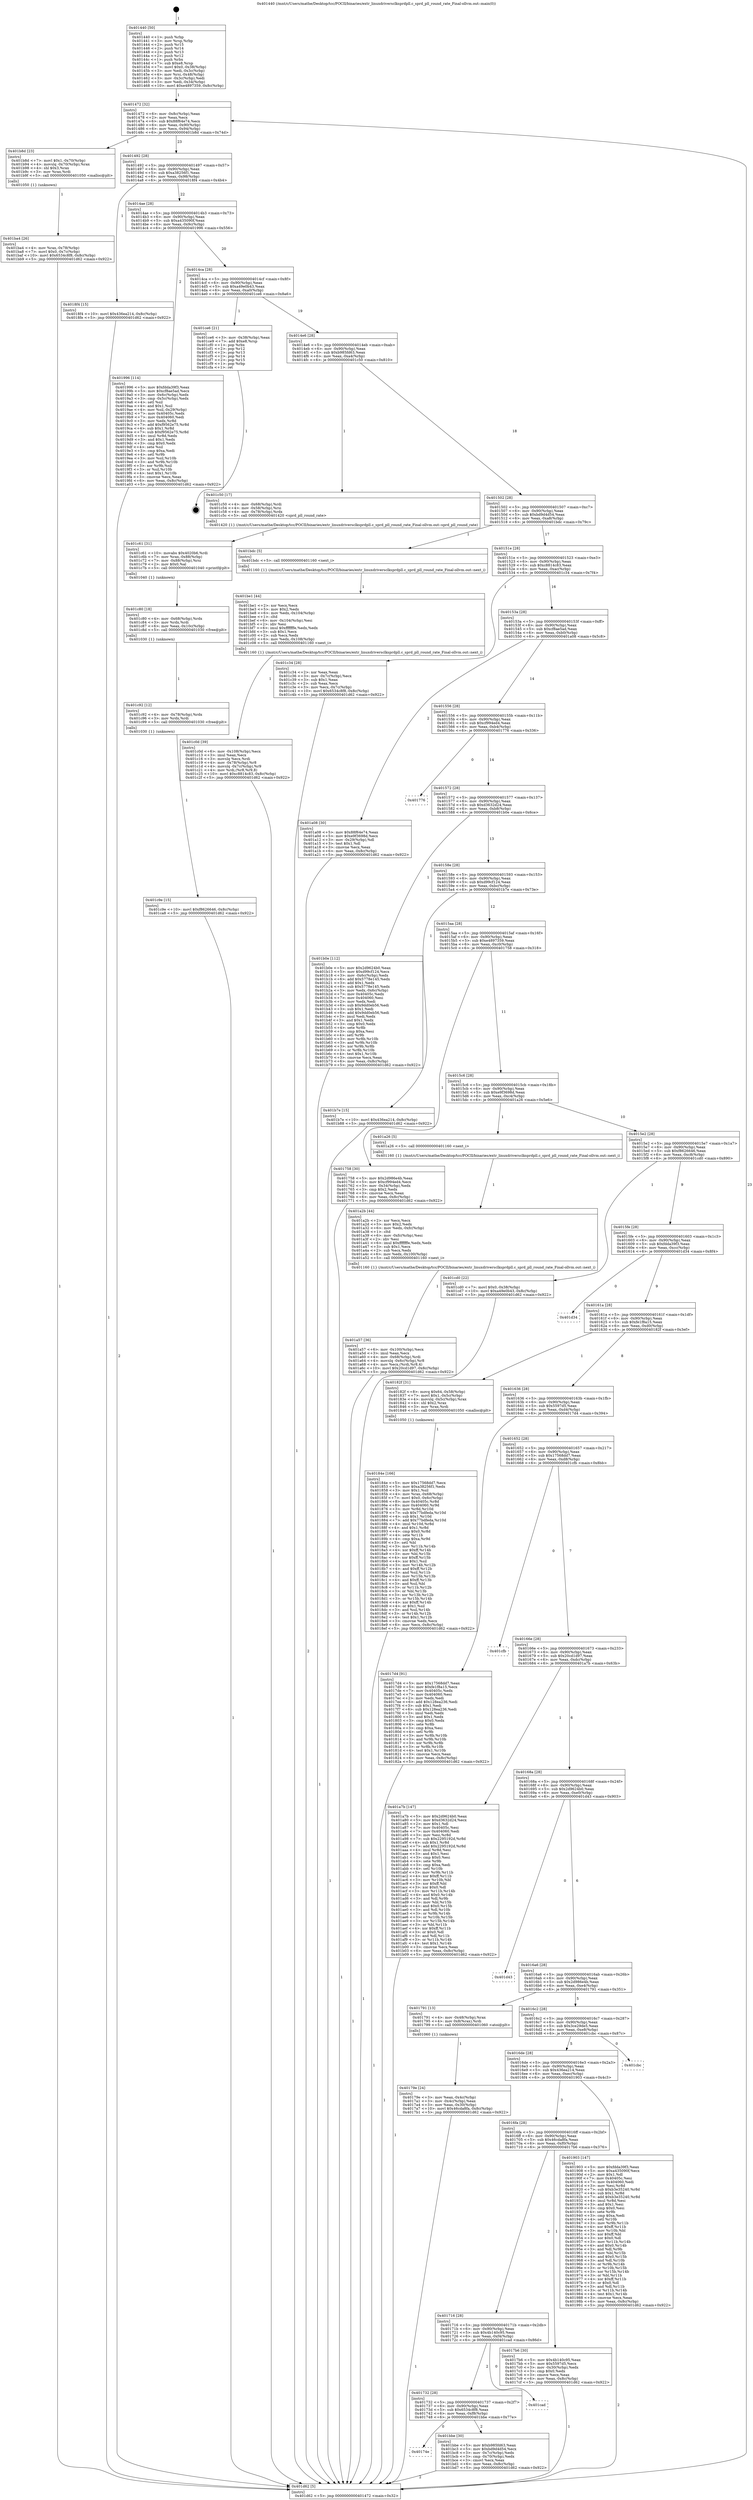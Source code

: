 digraph "0x401440" {
  label = "0x401440 (/mnt/c/Users/mathe/Desktop/tcc/POCII/binaries/extr_linuxdriversclksprdpll.c_sprd_pll_round_rate_Final-ollvm.out::main(0))"
  labelloc = "t"
  node[shape=record]

  Entry [label="",width=0.3,height=0.3,shape=circle,fillcolor=black,style=filled]
  "0x401472" [label="{
     0x401472 [32]\l
     | [instrs]\l
     &nbsp;&nbsp;0x401472 \<+6\>: mov -0x8c(%rbp),%eax\l
     &nbsp;&nbsp;0x401478 \<+2\>: mov %eax,%ecx\l
     &nbsp;&nbsp;0x40147a \<+6\>: sub $0x88f64e74,%ecx\l
     &nbsp;&nbsp;0x401480 \<+6\>: mov %eax,-0x90(%rbp)\l
     &nbsp;&nbsp;0x401486 \<+6\>: mov %ecx,-0x94(%rbp)\l
     &nbsp;&nbsp;0x40148c \<+6\>: je 0000000000401b8d \<main+0x74d\>\l
  }"]
  "0x401b8d" [label="{
     0x401b8d [23]\l
     | [instrs]\l
     &nbsp;&nbsp;0x401b8d \<+7\>: movl $0x1,-0x70(%rbp)\l
     &nbsp;&nbsp;0x401b94 \<+4\>: movslq -0x70(%rbp),%rax\l
     &nbsp;&nbsp;0x401b98 \<+4\>: shl $0x3,%rax\l
     &nbsp;&nbsp;0x401b9c \<+3\>: mov %rax,%rdi\l
     &nbsp;&nbsp;0x401b9f \<+5\>: call 0000000000401050 \<malloc@plt\>\l
     | [calls]\l
     &nbsp;&nbsp;0x401050 \{1\} (unknown)\l
  }"]
  "0x401492" [label="{
     0x401492 [28]\l
     | [instrs]\l
     &nbsp;&nbsp;0x401492 \<+5\>: jmp 0000000000401497 \<main+0x57\>\l
     &nbsp;&nbsp;0x401497 \<+6\>: mov -0x90(%rbp),%eax\l
     &nbsp;&nbsp;0x40149d \<+5\>: sub $0xa38256f1,%eax\l
     &nbsp;&nbsp;0x4014a2 \<+6\>: mov %eax,-0x98(%rbp)\l
     &nbsp;&nbsp;0x4014a8 \<+6\>: je 00000000004018f4 \<main+0x4b4\>\l
  }"]
  Exit [label="",width=0.3,height=0.3,shape=circle,fillcolor=black,style=filled,peripheries=2]
  "0x4018f4" [label="{
     0x4018f4 [15]\l
     | [instrs]\l
     &nbsp;&nbsp;0x4018f4 \<+10\>: movl $0x436ea214,-0x8c(%rbp)\l
     &nbsp;&nbsp;0x4018fe \<+5\>: jmp 0000000000401d62 \<main+0x922\>\l
  }"]
  "0x4014ae" [label="{
     0x4014ae [28]\l
     | [instrs]\l
     &nbsp;&nbsp;0x4014ae \<+5\>: jmp 00000000004014b3 \<main+0x73\>\l
     &nbsp;&nbsp;0x4014b3 \<+6\>: mov -0x90(%rbp),%eax\l
     &nbsp;&nbsp;0x4014b9 \<+5\>: sub $0xa435090f,%eax\l
     &nbsp;&nbsp;0x4014be \<+6\>: mov %eax,-0x9c(%rbp)\l
     &nbsp;&nbsp;0x4014c4 \<+6\>: je 0000000000401996 \<main+0x556\>\l
  }"]
  "0x401c9e" [label="{
     0x401c9e [15]\l
     | [instrs]\l
     &nbsp;&nbsp;0x401c9e \<+10\>: movl $0xf8626646,-0x8c(%rbp)\l
     &nbsp;&nbsp;0x401ca8 \<+5\>: jmp 0000000000401d62 \<main+0x922\>\l
  }"]
  "0x401996" [label="{
     0x401996 [114]\l
     | [instrs]\l
     &nbsp;&nbsp;0x401996 \<+5\>: mov $0xfdda39f3,%eax\l
     &nbsp;&nbsp;0x40199b \<+5\>: mov $0xcf8ae5ad,%ecx\l
     &nbsp;&nbsp;0x4019a0 \<+3\>: mov -0x6c(%rbp),%edx\l
     &nbsp;&nbsp;0x4019a3 \<+3\>: cmp -0x5c(%rbp),%edx\l
     &nbsp;&nbsp;0x4019a6 \<+4\>: setl %sil\l
     &nbsp;&nbsp;0x4019aa \<+4\>: and $0x1,%sil\l
     &nbsp;&nbsp;0x4019ae \<+4\>: mov %sil,-0x29(%rbp)\l
     &nbsp;&nbsp;0x4019b2 \<+7\>: mov 0x40405c,%edx\l
     &nbsp;&nbsp;0x4019b9 \<+7\>: mov 0x404060,%edi\l
     &nbsp;&nbsp;0x4019c0 \<+3\>: mov %edx,%r8d\l
     &nbsp;&nbsp;0x4019c3 \<+7\>: add $0xf9562e75,%r8d\l
     &nbsp;&nbsp;0x4019ca \<+4\>: sub $0x1,%r8d\l
     &nbsp;&nbsp;0x4019ce \<+7\>: sub $0xf9562e75,%r8d\l
     &nbsp;&nbsp;0x4019d5 \<+4\>: imul %r8d,%edx\l
     &nbsp;&nbsp;0x4019d9 \<+3\>: and $0x1,%edx\l
     &nbsp;&nbsp;0x4019dc \<+3\>: cmp $0x0,%edx\l
     &nbsp;&nbsp;0x4019df \<+4\>: sete %sil\l
     &nbsp;&nbsp;0x4019e3 \<+3\>: cmp $0xa,%edi\l
     &nbsp;&nbsp;0x4019e6 \<+4\>: setl %r9b\l
     &nbsp;&nbsp;0x4019ea \<+3\>: mov %sil,%r10b\l
     &nbsp;&nbsp;0x4019ed \<+3\>: and %r9b,%r10b\l
     &nbsp;&nbsp;0x4019f0 \<+3\>: xor %r9b,%sil\l
     &nbsp;&nbsp;0x4019f3 \<+3\>: or %sil,%r10b\l
     &nbsp;&nbsp;0x4019f6 \<+4\>: test $0x1,%r10b\l
     &nbsp;&nbsp;0x4019fa \<+3\>: cmovne %ecx,%eax\l
     &nbsp;&nbsp;0x4019fd \<+6\>: mov %eax,-0x8c(%rbp)\l
     &nbsp;&nbsp;0x401a03 \<+5\>: jmp 0000000000401d62 \<main+0x922\>\l
  }"]
  "0x4014ca" [label="{
     0x4014ca [28]\l
     | [instrs]\l
     &nbsp;&nbsp;0x4014ca \<+5\>: jmp 00000000004014cf \<main+0x8f\>\l
     &nbsp;&nbsp;0x4014cf \<+6\>: mov -0x90(%rbp),%eax\l
     &nbsp;&nbsp;0x4014d5 \<+5\>: sub $0xa49e0b43,%eax\l
     &nbsp;&nbsp;0x4014da \<+6\>: mov %eax,-0xa0(%rbp)\l
     &nbsp;&nbsp;0x4014e0 \<+6\>: je 0000000000401ce6 \<main+0x8a6\>\l
  }"]
  "0x401c92" [label="{
     0x401c92 [12]\l
     | [instrs]\l
     &nbsp;&nbsp;0x401c92 \<+4\>: mov -0x78(%rbp),%rdx\l
     &nbsp;&nbsp;0x401c96 \<+3\>: mov %rdx,%rdi\l
     &nbsp;&nbsp;0x401c99 \<+5\>: call 0000000000401030 \<free@plt\>\l
     | [calls]\l
     &nbsp;&nbsp;0x401030 \{1\} (unknown)\l
  }"]
  "0x401ce6" [label="{
     0x401ce6 [21]\l
     | [instrs]\l
     &nbsp;&nbsp;0x401ce6 \<+3\>: mov -0x38(%rbp),%eax\l
     &nbsp;&nbsp;0x401ce9 \<+7\>: add $0xe8,%rsp\l
     &nbsp;&nbsp;0x401cf0 \<+1\>: pop %rbx\l
     &nbsp;&nbsp;0x401cf1 \<+2\>: pop %r12\l
     &nbsp;&nbsp;0x401cf3 \<+2\>: pop %r13\l
     &nbsp;&nbsp;0x401cf5 \<+2\>: pop %r14\l
     &nbsp;&nbsp;0x401cf7 \<+2\>: pop %r15\l
     &nbsp;&nbsp;0x401cf9 \<+1\>: pop %rbp\l
     &nbsp;&nbsp;0x401cfa \<+1\>: ret\l
  }"]
  "0x4014e6" [label="{
     0x4014e6 [28]\l
     | [instrs]\l
     &nbsp;&nbsp;0x4014e6 \<+5\>: jmp 00000000004014eb \<main+0xab\>\l
     &nbsp;&nbsp;0x4014eb \<+6\>: mov -0x90(%rbp),%eax\l
     &nbsp;&nbsp;0x4014f1 \<+5\>: sub $0xb985fd63,%eax\l
     &nbsp;&nbsp;0x4014f6 \<+6\>: mov %eax,-0xa4(%rbp)\l
     &nbsp;&nbsp;0x4014fc \<+6\>: je 0000000000401c50 \<main+0x810\>\l
  }"]
  "0x401c80" [label="{
     0x401c80 [18]\l
     | [instrs]\l
     &nbsp;&nbsp;0x401c80 \<+4\>: mov -0x68(%rbp),%rdx\l
     &nbsp;&nbsp;0x401c84 \<+3\>: mov %rdx,%rdi\l
     &nbsp;&nbsp;0x401c87 \<+6\>: mov %eax,-0x10c(%rbp)\l
     &nbsp;&nbsp;0x401c8d \<+5\>: call 0000000000401030 \<free@plt\>\l
     | [calls]\l
     &nbsp;&nbsp;0x401030 \{1\} (unknown)\l
  }"]
  "0x401c50" [label="{
     0x401c50 [17]\l
     | [instrs]\l
     &nbsp;&nbsp;0x401c50 \<+4\>: mov -0x68(%rbp),%rdi\l
     &nbsp;&nbsp;0x401c54 \<+4\>: mov -0x58(%rbp),%rsi\l
     &nbsp;&nbsp;0x401c58 \<+4\>: mov -0x78(%rbp),%rdx\l
     &nbsp;&nbsp;0x401c5c \<+5\>: call 0000000000401420 \<sprd_pll_round_rate\>\l
     | [calls]\l
     &nbsp;&nbsp;0x401420 \{1\} (/mnt/c/Users/mathe/Desktop/tcc/POCII/binaries/extr_linuxdriversclksprdpll.c_sprd_pll_round_rate_Final-ollvm.out::sprd_pll_round_rate)\l
  }"]
  "0x401502" [label="{
     0x401502 [28]\l
     | [instrs]\l
     &nbsp;&nbsp;0x401502 \<+5\>: jmp 0000000000401507 \<main+0xc7\>\l
     &nbsp;&nbsp;0x401507 \<+6\>: mov -0x90(%rbp),%eax\l
     &nbsp;&nbsp;0x40150d \<+5\>: sub $0xbd9d4d54,%eax\l
     &nbsp;&nbsp;0x401512 \<+6\>: mov %eax,-0xa8(%rbp)\l
     &nbsp;&nbsp;0x401518 \<+6\>: je 0000000000401bdc \<main+0x79c\>\l
  }"]
  "0x401c61" [label="{
     0x401c61 [31]\l
     | [instrs]\l
     &nbsp;&nbsp;0x401c61 \<+10\>: movabs $0x4020b6,%rdi\l
     &nbsp;&nbsp;0x401c6b \<+7\>: mov %rax,-0x88(%rbp)\l
     &nbsp;&nbsp;0x401c72 \<+7\>: mov -0x88(%rbp),%rsi\l
     &nbsp;&nbsp;0x401c79 \<+2\>: mov $0x0,%al\l
     &nbsp;&nbsp;0x401c7b \<+5\>: call 0000000000401040 \<printf@plt\>\l
     | [calls]\l
     &nbsp;&nbsp;0x401040 \{1\} (unknown)\l
  }"]
  "0x401bdc" [label="{
     0x401bdc [5]\l
     | [instrs]\l
     &nbsp;&nbsp;0x401bdc \<+5\>: call 0000000000401160 \<next_i\>\l
     | [calls]\l
     &nbsp;&nbsp;0x401160 \{1\} (/mnt/c/Users/mathe/Desktop/tcc/POCII/binaries/extr_linuxdriversclksprdpll.c_sprd_pll_round_rate_Final-ollvm.out::next_i)\l
  }"]
  "0x40151e" [label="{
     0x40151e [28]\l
     | [instrs]\l
     &nbsp;&nbsp;0x40151e \<+5\>: jmp 0000000000401523 \<main+0xe3\>\l
     &nbsp;&nbsp;0x401523 \<+6\>: mov -0x90(%rbp),%eax\l
     &nbsp;&nbsp;0x401529 \<+5\>: sub $0xc8814c83,%eax\l
     &nbsp;&nbsp;0x40152e \<+6\>: mov %eax,-0xac(%rbp)\l
     &nbsp;&nbsp;0x401534 \<+6\>: je 0000000000401c34 \<main+0x7f4\>\l
  }"]
  "0x401c0d" [label="{
     0x401c0d [39]\l
     | [instrs]\l
     &nbsp;&nbsp;0x401c0d \<+6\>: mov -0x108(%rbp),%ecx\l
     &nbsp;&nbsp;0x401c13 \<+3\>: imul %eax,%ecx\l
     &nbsp;&nbsp;0x401c16 \<+3\>: movslq %ecx,%rdi\l
     &nbsp;&nbsp;0x401c19 \<+4\>: mov -0x78(%rbp),%r8\l
     &nbsp;&nbsp;0x401c1d \<+4\>: movslq -0x7c(%rbp),%r9\l
     &nbsp;&nbsp;0x401c21 \<+4\>: mov %rdi,(%r8,%r9,8)\l
     &nbsp;&nbsp;0x401c25 \<+10\>: movl $0xc8814c83,-0x8c(%rbp)\l
     &nbsp;&nbsp;0x401c2f \<+5\>: jmp 0000000000401d62 \<main+0x922\>\l
  }"]
  "0x401c34" [label="{
     0x401c34 [28]\l
     | [instrs]\l
     &nbsp;&nbsp;0x401c34 \<+2\>: xor %eax,%eax\l
     &nbsp;&nbsp;0x401c36 \<+3\>: mov -0x7c(%rbp),%ecx\l
     &nbsp;&nbsp;0x401c39 \<+3\>: sub $0x1,%eax\l
     &nbsp;&nbsp;0x401c3c \<+2\>: sub %eax,%ecx\l
     &nbsp;&nbsp;0x401c3e \<+3\>: mov %ecx,-0x7c(%rbp)\l
     &nbsp;&nbsp;0x401c41 \<+10\>: movl $0x6534c8f8,-0x8c(%rbp)\l
     &nbsp;&nbsp;0x401c4b \<+5\>: jmp 0000000000401d62 \<main+0x922\>\l
  }"]
  "0x40153a" [label="{
     0x40153a [28]\l
     | [instrs]\l
     &nbsp;&nbsp;0x40153a \<+5\>: jmp 000000000040153f \<main+0xff\>\l
     &nbsp;&nbsp;0x40153f \<+6\>: mov -0x90(%rbp),%eax\l
     &nbsp;&nbsp;0x401545 \<+5\>: sub $0xcf8ae5ad,%eax\l
     &nbsp;&nbsp;0x40154a \<+6\>: mov %eax,-0xb0(%rbp)\l
     &nbsp;&nbsp;0x401550 \<+6\>: je 0000000000401a08 \<main+0x5c8\>\l
  }"]
  "0x401be1" [label="{
     0x401be1 [44]\l
     | [instrs]\l
     &nbsp;&nbsp;0x401be1 \<+2\>: xor %ecx,%ecx\l
     &nbsp;&nbsp;0x401be3 \<+5\>: mov $0x2,%edx\l
     &nbsp;&nbsp;0x401be8 \<+6\>: mov %edx,-0x104(%rbp)\l
     &nbsp;&nbsp;0x401bee \<+1\>: cltd\l
     &nbsp;&nbsp;0x401bef \<+6\>: mov -0x104(%rbp),%esi\l
     &nbsp;&nbsp;0x401bf5 \<+2\>: idiv %esi\l
     &nbsp;&nbsp;0x401bf7 \<+6\>: imul $0xfffffffe,%edx,%edx\l
     &nbsp;&nbsp;0x401bfd \<+3\>: sub $0x1,%ecx\l
     &nbsp;&nbsp;0x401c00 \<+2\>: sub %ecx,%edx\l
     &nbsp;&nbsp;0x401c02 \<+6\>: mov %edx,-0x108(%rbp)\l
     &nbsp;&nbsp;0x401c08 \<+5\>: call 0000000000401160 \<next_i\>\l
     | [calls]\l
     &nbsp;&nbsp;0x401160 \{1\} (/mnt/c/Users/mathe/Desktop/tcc/POCII/binaries/extr_linuxdriversclksprdpll.c_sprd_pll_round_rate_Final-ollvm.out::next_i)\l
  }"]
  "0x401a08" [label="{
     0x401a08 [30]\l
     | [instrs]\l
     &nbsp;&nbsp;0x401a08 \<+5\>: mov $0x88f64e74,%eax\l
     &nbsp;&nbsp;0x401a0d \<+5\>: mov $0xe9f3698d,%ecx\l
     &nbsp;&nbsp;0x401a12 \<+3\>: mov -0x29(%rbp),%dl\l
     &nbsp;&nbsp;0x401a15 \<+3\>: test $0x1,%dl\l
     &nbsp;&nbsp;0x401a18 \<+3\>: cmovne %ecx,%eax\l
     &nbsp;&nbsp;0x401a1b \<+6\>: mov %eax,-0x8c(%rbp)\l
     &nbsp;&nbsp;0x401a21 \<+5\>: jmp 0000000000401d62 \<main+0x922\>\l
  }"]
  "0x401556" [label="{
     0x401556 [28]\l
     | [instrs]\l
     &nbsp;&nbsp;0x401556 \<+5\>: jmp 000000000040155b \<main+0x11b\>\l
     &nbsp;&nbsp;0x40155b \<+6\>: mov -0x90(%rbp),%eax\l
     &nbsp;&nbsp;0x401561 \<+5\>: sub $0xcf994ed4,%eax\l
     &nbsp;&nbsp;0x401566 \<+6\>: mov %eax,-0xb4(%rbp)\l
     &nbsp;&nbsp;0x40156c \<+6\>: je 0000000000401776 \<main+0x336\>\l
  }"]
  "0x40174e" [label="{
     0x40174e\l
  }", style=dashed]
  "0x401776" [label="{
     0x401776\l
  }", style=dashed]
  "0x401572" [label="{
     0x401572 [28]\l
     | [instrs]\l
     &nbsp;&nbsp;0x401572 \<+5\>: jmp 0000000000401577 \<main+0x137\>\l
     &nbsp;&nbsp;0x401577 \<+6\>: mov -0x90(%rbp),%eax\l
     &nbsp;&nbsp;0x40157d \<+5\>: sub $0xd3632d24,%eax\l
     &nbsp;&nbsp;0x401582 \<+6\>: mov %eax,-0xb8(%rbp)\l
     &nbsp;&nbsp;0x401588 \<+6\>: je 0000000000401b0e \<main+0x6ce\>\l
  }"]
  "0x401bbe" [label="{
     0x401bbe [30]\l
     | [instrs]\l
     &nbsp;&nbsp;0x401bbe \<+5\>: mov $0xb985fd63,%eax\l
     &nbsp;&nbsp;0x401bc3 \<+5\>: mov $0xbd9d4d54,%ecx\l
     &nbsp;&nbsp;0x401bc8 \<+3\>: mov -0x7c(%rbp),%edx\l
     &nbsp;&nbsp;0x401bcb \<+3\>: cmp -0x70(%rbp),%edx\l
     &nbsp;&nbsp;0x401bce \<+3\>: cmovl %ecx,%eax\l
     &nbsp;&nbsp;0x401bd1 \<+6\>: mov %eax,-0x8c(%rbp)\l
     &nbsp;&nbsp;0x401bd7 \<+5\>: jmp 0000000000401d62 \<main+0x922\>\l
  }"]
  "0x401b0e" [label="{
     0x401b0e [112]\l
     | [instrs]\l
     &nbsp;&nbsp;0x401b0e \<+5\>: mov $0x2d9624b0,%eax\l
     &nbsp;&nbsp;0x401b13 \<+5\>: mov $0xd99cf124,%ecx\l
     &nbsp;&nbsp;0x401b18 \<+3\>: mov -0x6c(%rbp),%edx\l
     &nbsp;&nbsp;0x401b1b \<+6\>: add $0x5778e145,%edx\l
     &nbsp;&nbsp;0x401b21 \<+3\>: add $0x1,%edx\l
     &nbsp;&nbsp;0x401b24 \<+6\>: sub $0x5778e145,%edx\l
     &nbsp;&nbsp;0x401b2a \<+3\>: mov %edx,-0x6c(%rbp)\l
     &nbsp;&nbsp;0x401b2d \<+7\>: mov 0x40405c,%edx\l
     &nbsp;&nbsp;0x401b34 \<+7\>: mov 0x404060,%esi\l
     &nbsp;&nbsp;0x401b3b \<+2\>: mov %edx,%edi\l
     &nbsp;&nbsp;0x401b3d \<+6\>: sub $0x9dd0eb56,%edi\l
     &nbsp;&nbsp;0x401b43 \<+3\>: sub $0x1,%edi\l
     &nbsp;&nbsp;0x401b46 \<+6\>: add $0x9dd0eb56,%edi\l
     &nbsp;&nbsp;0x401b4c \<+3\>: imul %edi,%edx\l
     &nbsp;&nbsp;0x401b4f \<+3\>: and $0x1,%edx\l
     &nbsp;&nbsp;0x401b52 \<+3\>: cmp $0x0,%edx\l
     &nbsp;&nbsp;0x401b55 \<+4\>: sete %r8b\l
     &nbsp;&nbsp;0x401b59 \<+3\>: cmp $0xa,%esi\l
     &nbsp;&nbsp;0x401b5c \<+4\>: setl %r9b\l
     &nbsp;&nbsp;0x401b60 \<+3\>: mov %r8b,%r10b\l
     &nbsp;&nbsp;0x401b63 \<+3\>: and %r9b,%r10b\l
     &nbsp;&nbsp;0x401b66 \<+3\>: xor %r9b,%r8b\l
     &nbsp;&nbsp;0x401b69 \<+3\>: or %r8b,%r10b\l
     &nbsp;&nbsp;0x401b6c \<+4\>: test $0x1,%r10b\l
     &nbsp;&nbsp;0x401b70 \<+3\>: cmovne %ecx,%eax\l
     &nbsp;&nbsp;0x401b73 \<+6\>: mov %eax,-0x8c(%rbp)\l
     &nbsp;&nbsp;0x401b79 \<+5\>: jmp 0000000000401d62 \<main+0x922\>\l
  }"]
  "0x40158e" [label="{
     0x40158e [28]\l
     | [instrs]\l
     &nbsp;&nbsp;0x40158e \<+5\>: jmp 0000000000401593 \<main+0x153\>\l
     &nbsp;&nbsp;0x401593 \<+6\>: mov -0x90(%rbp),%eax\l
     &nbsp;&nbsp;0x401599 \<+5\>: sub $0xd99cf124,%eax\l
     &nbsp;&nbsp;0x40159e \<+6\>: mov %eax,-0xbc(%rbp)\l
     &nbsp;&nbsp;0x4015a4 \<+6\>: je 0000000000401b7e \<main+0x73e\>\l
  }"]
  "0x401732" [label="{
     0x401732 [28]\l
     | [instrs]\l
     &nbsp;&nbsp;0x401732 \<+5\>: jmp 0000000000401737 \<main+0x2f7\>\l
     &nbsp;&nbsp;0x401737 \<+6\>: mov -0x90(%rbp),%eax\l
     &nbsp;&nbsp;0x40173d \<+5\>: sub $0x6534c8f8,%eax\l
     &nbsp;&nbsp;0x401742 \<+6\>: mov %eax,-0xf8(%rbp)\l
     &nbsp;&nbsp;0x401748 \<+6\>: je 0000000000401bbe \<main+0x77e\>\l
  }"]
  "0x401b7e" [label="{
     0x401b7e [15]\l
     | [instrs]\l
     &nbsp;&nbsp;0x401b7e \<+10\>: movl $0x436ea214,-0x8c(%rbp)\l
     &nbsp;&nbsp;0x401b88 \<+5\>: jmp 0000000000401d62 \<main+0x922\>\l
  }"]
  "0x4015aa" [label="{
     0x4015aa [28]\l
     | [instrs]\l
     &nbsp;&nbsp;0x4015aa \<+5\>: jmp 00000000004015af \<main+0x16f\>\l
     &nbsp;&nbsp;0x4015af \<+6\>: mov -0x90(%rbp),%eax\l
     &nbsp;&nbsp;0x4015b5 \<+5\>: sub $0xe4897359,%eax\l
     &nbsp;&nbsp;0x4015ba \<+6\>: mov %eax,-0xc0(%rbp)\l
     &nbsp;&nbsp;0x4015c0 \<+6\>: je 0000000000401758 \<main+0x318\>\l
  }"]
  "0x401cad" [label="{
     0x401cad\l
  }", style=dashed]
  "0x401758" [label="{
     0x401758 [30]\l
     | [instrs]\l
     &nbsp;&nbsp;0x401758 \<+5\>: mov $0x2d986e4b,%eax\l
     &nbsp;&nbsp;0x40175d \<+5\>: mov $0xcf994ed4,%ecx\l
     &nbsp;&nbsp;0x401762 \<+3\>: mov -0x34(%rbp),%edx\l
     &nbsp;&nbsp;0x401765 \<+3\>: cmp $0x2,%edx\l
     &nbsp;&nbsp;0x401768 \<+3\>: cmovne %ecx,%eax\l
     &nbsp;&nbsp;0x40176b \<+6\>: mov %eax,-0x8c(%rbp)\l
     &nbsp;&nbsp;0x401771 \<+5\>: jmp 0000000000401d62 \<main+0x922\>\l
  }"]
  "0x4015c6" [label="{
     0x4015c6 [28]\l
     | [instrs]\l
     &nbsp;&nbsp;0x4015c6 \<+5\>: jmp 00000000004015cb \<main+0x18b\>\l
     &nbsp;&nbsp;0x4015cb \<+6\>: mov -0x90(%rbp),%eax\l
     &nbsp;&nbsp;0x4015d1 \<+5\>: sub $0xe9f3698d,%eax\l
     &nbsp;&nbsp;0x4015d6 \<+6\>: mov %eax,-0xc4(%rbp)\l
     &nbsp;&nbsp;0x4015dc \<+6\>: je 0000000000401a26 \<main+0x5e6\>\l
  }"]
  "0x401d62" [label="{
     0x401d62 [5]\l
     | [instrs]\l
     &nbsp;&nbsp;0x401d62 \<+5\>: jmp 0000000000401472 \<main+0x32\>\l
  }"]
  "0x401440" [label="{
     0x401440 [50]\l
     | [instrs]\l
     &nbsp;&nbsp;0x401440 \<+1\>: push %rbp\l
     &nbsp;&nbsp;0x401441 \<+3\>: mov %rsp,%rbp\l
     &nbsp;&nbsp;0x401444 \<+2\>: push %r15\l
     &nbsp;&nbsp;0x401446 \<+2\>: push %r14\l
     &nbsp;&nbsp;0x401448 \<+2\>: push %r13\l
     &nbsp;&nbsp;0x40144a \<+2\>: push %r12\l
     &nbsp;&nbsp;0x40144c \<+1\>: push %rbx\l
     &nbsp;&nbsp;0x40144d \<+7\>: sub $0xe8,%rsp\l
     &nbsp;&nbsp;0x401454 \<+7\>: movl $0x0,-0x38(%rbp)\l
     &nbsp;&nbsp;0x40145b \<+3\>: mov %edi,-0x3c(%rbp)\l
     &nbsp;&nbsp;0x40145e \<+4\>: mov %rsi,-0x48(%rbp)\l
     &nbsp;&nbsp;0x401462 \<+3\>: mov -0x3c(%rbp),%edi\l
     &nbsp;&nbsp;0x401465 \<+3\>: mov %edi,-0x34(%rbp)\l
     &nbsp;&nbsp;0x401468 \<+10\>: movl $0xe4897359,-0x8c(%rbp)\l
  }"]
  "0x401ba4" [label="{
     0x401ba4 [26]\l
     | [instrs]\l
     &nbsp;&nbsp;0x401ba4 \<+4\>: mov %rax,-0x78(%rbp)\l
     &nbsp;&nbsp;0x401ba8 \<+7\>: movl $0x0,-0x7c(%rbp)\l
     &nbsp;&nbsp;0x401baf \<+10\>: movl $0x6534c8f8,-0x8c(%rbp)\l
     &nbsp;&nbsp;0x401bb9 \<+5\>: jmp 0000000000401d62 \<main+0x922\>\l
  }"]
  "0x401a26" [label="{
     0x401a26 [5]\l
     | [instrs]\l
     &nbsp;&nbsp;0x401a26 \<+5\>: call 0000000000401160 \<next_i\>\l
     | [calls]\l
     &nbsp;&nbsp;0x401160 \{1\} (/mnt/c/Users/mathe/Desktop/tcc/POCII/binaries/extr_linuxdriversclksprdpll.c_sprd_pll_round_rate_Final-ollvm.out::next_i)\l
  }"]
  "0x4015e2" [label="{
     0x4015e2 [28]\l
     | [instrs]\l
     &nbsp;&nbsp;0x4015e2 \<+5\>: jmp 00000000004015e7 \<main+0x1a7\>\l
     &nbsp;&nbsp;0x4015e7 \<+6\>: mov -0x90(%rbp),%eax\l
     &nbsp;&nbsp;0x4015ed \<+5\>: sub $0xf8626646,%eax\l
     &nbsp;&nbsp;0x4015f2 \<+6\>: mov %eax,-0xc8(%rbp)\l
     &nbsp;&nbsp;0x4015f8 \<+6\>: je 0000000000401cd0 \<main+0x890\>\l
  }"]
  "0x401a57" [label="{
     0x401a57 [36]\l
     | [instrs]\l
     &nbsp;&nbsp;0x401a57 \<+6\>: mov -0x100(%rbp),%ecx\l
     &nbsp;&nbsp;0x401a5d \<+3\>: imul %eax,%ecx\l
     &nbsp;&nbsp;0x401a60 \<+4\>: mov -0x68(%rbp),%rdi\l
     &nbsp;&nbsp;0x401a64 \<+4\>: movslq -0x6c(%rbp),%r8\l
     &nbsp;&nbsp;0x401a68 \<+4\>: mov %ecx,(%rdi,%r8,4)\l
     &nbsp;&nbsp;0x401a6c \<+10\>: movl $0x20cd1d97,-0x8c(%rbp)\l
     &nbsp;&nbsp;0x401a76 \<+5\>: jmp 0000000000401d62 \<main+0x922\>\l
  }"]
  "0x401cd0" [label="{
     0x401cd0 [22]\l
     | [instrs]\l
     &nbsp;&nbsp;0x401cd0 \<+7\>: movl $0x0,-0x38(%rbp)\l
     &nbsp;&nbsp;0x401cd7 \<+10\>: movl $0xa49e0b43,-0x8c(%rbp)\l
     &nbsp;&nbsp;0x401ce1 \<+5\>: jmp 0000000000401d62 \<main+0x922\>\l
  }"]
  "0x4015fe" [label="{
     0x4015fe [28]\l
     | [instrs]\l
     &nbsp;&nbsp;0x4015fe \<+5\>: jmp 0000000000401603 \<main+0x1c3\>\l
     &nbsp;&nbsp;0x401603 \<+6\>: mov -0x90(%rbp),%eax\l
     &nbsp;&nbsp;0x401609 \<+5\>: sub $0xfdda39f3,%eax\l
     &nbsp;&nbsp;0x40160e \<+6\>: mov %eax,-0xcc(%rbp)\l
     &nbsp;&nbsp;0x401614 \<+6\>: je 0000000000401d34 \<main+0x8f4\>\l
  }"]
  "0x401a2b" [label="{
     0x401a2b [44]\l
     | [instrs]\l
     &nbsp;&nbsp;0x401a2b \<+2\>: xor %ecx,%ecx\l
     &nbsp;&nbsp;0x401a2d \<+5\>: mov $0x2,%edx\l
     &nbsp;&nbsp;0x401a32 \<+6\>: mov %edx,-0xfc(%rbp)\l
     &nbsp;&nbsp;0x401a38 \<+1\>: cltd\l
     &nbsp;&nbsp;0x401a39 \<+6\>: mov -0xfc(%rbp),%esi\l
     &nbsp;&nbsp;0x401a3f \<+2\>: idiv %esi\l
     &nbsp;&nbsp;0x401a41 \<+6\>: imul $0xfffffffe,%edx,%edx\l
     &nbsp;&nbsp;0x401a47 \<+3\>: sub $0x1,%ecx\l
     &nbsp;&nbsp;0x401a4a \<+2\>: sub %ecx,%edx\l
     &nbsp;&nbsp;0x401a4c \<+6\>: mov %edx,-0x100(%rbp)\l
     &nbsp;&nbsp;0x401a52 \<+5\>: call 0000000000401160 \<next_i\>\l
     | [calls]\l
     &nbsp;&nbsp;0x401160 \{1\} (/mnt/c/Users/mathe/Desktop/tcc/POCII/binaries/extr_linuxdriversclksprdpll.c_sprd_pll_round_rate_Final-ollvm.out::next_i)\l
  }"]
  "0x401d34" [label="{
     0x401d34\l
  }", style=dashed]
  "0x40161a" [label="{
     0x40161a [28]\l
     | [instrs]\l
     &nbsp;&nbsp;0x40161a \<+5\>: jmp 000000000040161f \<main+0x1df\>\l
     &nbsp;&nbsp;0x40161f \<+6\>: mov -0x90(%rbp),%eax\l
     &nbsp;&nbsp;0x401625 \<+5\>: sub $0xfe1f8a15,%eax\l
     &nbsp;&nbsp;0x40162a \<+6\>: mov %eax,-0xd0(%rbp)\l
     &nbsp;&nbsp;0x401630 \<+6\>: je 000000000040182f \<main+0x3ef\>\l
  }"]
  "0x40184e" [label="{
     0x40184e [166]\l
     | [instrs]\l
     &nbsp;&nbsp;0x40184e \<+5\>: mov $0x17568dd7,%ecx\l
     &nbsp;&nbsp;0x401853 \<+5\>: mov $0xa38256f1,%edx\l
     &nbsp;&nbsp;0x401858 \<+3\>: mov $0x1,%sil\l
     &nbsp;&nbsp;0x40185b \<+4\>: mov %rax,-0x68(%rbp)\l
     &nbsp;&nbsp;0x40185f \<+7\>: movl $0x0,-0x6c(%rbp)\l
     &nbsp;&nbsp;0x401866 \<+8\>: mov 0x40405c,%r8d\l
     &nbsp;&nbsp;0x40186e \<+8\>: mov 0x404060,%r9d\l
     &nbsp;&nbsp;0x401876 \<+3\>: mov %r8d,%r10d\l
     &nbsp;&nbsp;0x401879 \<+7\>: sub $0x77bdfeda,%r10d\l
     &nbsp;&nbsp;0x401880 \<+4\>: sub $0x1,%r10d\l
     &nbsp;&nbsp;0x401884 \<+7\>: add $0x77bdfeda,%r10d\l
     &nbsp;&nbsp;0x40188b \<+4\>: imul %r10d,%r8d\l
     &nbsp;&nbsp;0x40188f \<+4\>: and $0x1,%r8d\l
     &nbsp;&nbsp;0x401893 \<+4\>: cmp $0x0,%r8d\l
     &nbsp;&nbsp;0x401897 \<+4\>: sete %r11b\l
     &nbsp;&nbsp;0x40189b \<+4\>: cmp $0xa,%r9d\l
     &nbsp;&nbsp;0x40189f \<+3\>: setl %bl\l
     &nbsp;&nbsp;0x4018a2 \<+3\>: mov %r11b,%r14b\l
     &nbsp;&nbsp;0x4018a5 \<+4\>: xor $0xff,%r14b\l
     &nbsp;&nbsp;0x4018a9 \<+3\>: mov %bl,%r15b\l
     &nbsp;&nbsp;0x4018ac \<+4\>: xor $0xff,%r15b\l
     &nbsp;&nbsp;0x4018b0 \<+4\>: xor $0x1,%sil\l
     &nbsp;&nbsp;0x4018b4 \<+3\>: mov %r14b,%r12b\l
     &nbsp;&nbsp;0x4018b7 \<+4\>: and $0xff,%r12b\l
     &nbsp;&nbsp;0x4018bb \<+3\>: and %sil,%r11b\l
     &nbsp;&nbsp;0x4018be \<+3\>: mov %r15b,%r13b\l
     &nbsp;&nbsp;0x4018c1 \<+4\>: and $0xff,%r13b\l
     &nbsp;&nbsp;0x4018c5 \<+3\>: and %sil,%bl\l
     &nbsp;&nbsp;0x4018c8 \<+3\>: or %r11b,%r12b\l
     &nbsp;&nbsp;0x4018cb \<+3\>: or %bl,%r13b\l
     &nbsp;&nbsp;0x4018ce \<+3\>: xor %r13b,%r12b\l
     &nbsp;&nbsp;0x4018d1 \<+3\>: or %r15b,%r14b\l
     &nbsp;&nbsp;0x4018d4 \<+4\>: xor $0xff,%r14b\l
     &nbsp;&nbsp;0x4018d8 \<+4\>: or $0x1,%sil\l
     &nbsp;&nbsp;0x4018dc \<+3\>: and %sil,%r14b\l
     &nbsp;&nbsp;0x4018df \<+3\>: or %r14b,%r12b\l
     &nbsp;&nbsp;0x4018e2 \<+4\>: test $0x1,%r12b\l
     &nbsp;&nbsp;0x4018e6 \<+3\>: cmovne %edx,%ecx\l
     &nbsp;&nbsp;0x4018e9 \<+6\>: mov %ecx,-0x8c(%rbp)\l
     &nbsp;&nbsp;0x4018ef \<+5\>: jmp 0000000000401d62 \<main+0x922\>\l
  }"]
  "0x40182f" [label="{
     0x40182f [31]\l
     | [instrs]\l
     &nbsp;&nbsp;0x40182f \<+8\>: movq $0x64,-0x58(%rbp)\l
     &nbsp;&nbsp;0x401837 \<+7\>: movl $0x1,-0x5c(%rbp)\l
     &nbsp;&nbsp;0x40183e \<+4\>: movslq -0x5c(%rbp),%rax\l
     &nbsp;&nbsp;0x401842 \<+4\>: shl $0x2,%rax\l
     &nbsp;&nbsp;0x401846 \<+3\>: mov %rax,%rdi\l
     &nbsp;&nbsp;0x401849 \<+5\>: call 0000000000401050 \<malloc@plt\>\l
     | [calls]\l
     &nbsp;&nbsp;0x401050 \{1\} (unknown)\l
  }"]
  "0x401636" [label="{
     0x401636 [28]\l
     | [instrs]\l
     &nbsp;&nbsp;0x401636 \<+5\>: jmp 000000000040163b \<main+0x1fb\>\l
     &nbsp;&nbsp;0x40163b \<+6\>: mov -0x90(%rbp),%eax\l
     &nbsp;&nbsp;0x401641 \<+5\>: sub $0x5597d5,%eax\l
     &nbsp;&nbsp;0x401646 \<+6\>: mov %eax,-0xd4(%rbp)\l
     &nbsp;&nbsp;0x40164c \<+6\>: je 00000000004017d4 \<main+0x394\>\l
  }"]
  "0x401716" [label="{
     0x401716 [28]\l
     | [instrs]\l
     &nbsp;&nbsp;0x401716 \<+5\>: jmp 000000000040171b \<main+0x2db\>\l
     &nbsp;&nbsp;0x40171b \<+6\>: mov -0x90(%rbp),%eax\l
     &nbsp;&nbsp;0x401721 \<+5\>: sub $0x4b140c95,%eax\l
     &nbsp;&nbsp;0x401726 \<+6\>: mov %eax,-0xf4(%rbp)\l
     &nbsp;&nbsp;0x40172c \<+6\>: je 0000000000401cad \<main+0x86d\>\l
  }"]
  "0x4017d4" [label="{
     0x4017d4 [91]\l
     | [instrs]\l
     &nbsp;&nbsp;0x4017d4 \<+5\>: mov $0x17568dd7,%eax\l
     &nbsp;&nbsp;0x4017d9 \<+5\>: mov $0xfe1f8a15,%ecx\l
     &nbsp;&nbsp;0x4017de \<+7\>: mov 0x40405c,%edx\l
     &nbsp;&nbsp;0x4017e5 \<+7\>: mov 0x404060,%esi\l
     &nbsp;&nbsp;0x4017ec \<+2\>: mov %edx,%edi\l
     &nbsp;&nbsp;0x4017ee \<+6\>: add $0x128ea236,%edi\l
     &nbsp;&nbsp;0x4017f4 \<+3\>: sub $0x1,%edi\l
     &nbsp;&nbsp;0x4017f7 \<+6\>: sub $0x128ea236,%edi\l
     &nbsp;&nbsp;0x4017fd \<+3\>: imul %edi,%edx\l
     &nbsp;&nbsp;0x401800 \<+3\>: and $0x1,%edx\l
     &nbsp;&nbsp;0x401803 \<+3\>: cmp $0x0,%edx\l
     &nbsp;&nbsp;0x401806 \<+4\>: sete %r8b\l
     &nbsp;&nbsp;0x40180a \<+3\>: cmp $0xa,%esi\l
     &nbsp;&nbsp;0x40180d \<+4\>: setl %r9b\l
     &nbsp;&nbsp;0x401811 \<+3\>: mov %r8b,%r10b\l
     &nbsp;&nbsp;0x401814 \<+3\>: and %r9b,%r10b\l
     &nbsp;&nbsp;0x401817 \<+3\>: xor %r9b,%r8b\l
     &nbsp;&nbsp;0x40181a \<+3\>: or %r8b,%r10b\l
     &nbsp;&nbsp;0x40181d \<+4\>: test $0x1,%r10b\l
     &nbsp;&nbsp;0x401821 \<+3\>: cmovne %ecx,%eax\l
     &nbsp;&nbsp;0x401824 \<+6\>: mov %eax,-0x8c(%rbp)\l
     &nbsp;&nbsp;0x40182a \<+5\>: jmp 0000000000401d62 \<main+0x922\>\l
  }"]
  "0x401652" [label="{
     0x401652 [28]\l
     | [instrs]\l
     &nbsp;&nbsp;0x401652 \<+5\>: jmp 0000000000401657 \<main+0x217\>\l
     &nbsp;&nbsp;0x401657 \<+6\>: mov -0x90(%rbp),%eax\l
     &nbsp;&nbsp;0x40165d \<+5\>: sub $0x17568dd7,%eax\l
     &nbsp;&nbsp;0x401662 \<+6\>: mov %eax,-0xd8(%rbp)\l
     &nbsp;&nbsp;0x401668 \<+6\>: je 0000000000401cfb \<main+0x8bb\>\l
  }"]
  "0x4017b6" [label="{
     0x4017b6 [30]\l
     | [instrs]\l
     &nbsp;&nbsp;0x4017b6 \<+5\>: mov $0x4b140c95,%eax\l
     &nbsp;&nbsp;0x4017bb \<+5\>: mov $0x5597d5,%ecx\l
     &nbsp;&nbsp;0x4017c0 \<+3\>: mov -0x30(%rbp),%edx\l
     &nbsp;&nbsp;0x4017c3 \<+3\>: cmp $0x0,%edx\l
     &nbsp;&nbsp;0x4017c6 \<+3\>: cmove %ecx,%eax\l
     &nbsp;&nbsp;0x4017c9 \<+6\>: mov %eax,-0x8c(%rbp)\l
     &nbsp;&nbsp;0x4017cf \<+5\>: jmp 0000000000401d62 \<main+0x922\>\l
  }"]
  "0x401cfb" [label="{
     0x401cfb\l
  }", style=dashed]
  "0x40166e" [label="{
     0x40166e [28]\l
     | [instrs]\l
     &nbsp;&nbsp;0x40166e \<+5\>: jmp 0000000000401673 \<main+0x233\>\l
     &nbsp;&nbsp;0x401673 \<+6\>: mov -0x90(%rbp),%eax\l
     &nbsp;&nbsp;0x401679 \<+5\>: sub $0x20cd1d97,%eax\l
     &nbsp;&nbsp;0x40167e \<+6\>: mov %eax,-0xdc(%rbp)\l
     &nbsp;&nbsp;0x401684 \<+6\>: je 0000000000401a7b \<main+0x63b\>\l
  }"]
  "0x4016fa" [label="{
     0x4016fa [28]\l
     | [instrs]\l
     &nbsp;&nbsp;0x4016fa \<+5\>: jmp 00000000004016ff \<main+0x2bf\>\l
     &nbsp;&nbsp;0x4016ff \<+6\>: mov -0x90(%rbp),%eax\l
     &nbsp;&nbsp;0x401705 \<+5\>: sub $0x46cda8fa,%eax\l
     &nbsp;&nbsp;0x40170a \<+6\>: mov %eax,-0xf0(%rbp)\l
     &nbsp;&nbsp;0x401710 \<+6\>: je 00000000004017b6 \<main+0x376\>\l
  }"]
  "0x401a7b" [label="{
     0x401a7b [147]\l
     | [instrs]\l
     &nbsp;&nbsp;0x401a7b \<+5\>: mov $0x2d9624b0,%eax\l
     &nbsp;&nbsp;0x401a80 \<+5\>: mov $0xd3632d24,%ecx\l
     &nbsp;&nbsp;0x401a85 \<+2\>: mov $0x1,%dl\l
     &nbsp;&nbsp;0x401a87 \<+7\>: mov 0x40405c,%esi\l
     &nbsp;&nbsp;0x401a8e \<+7\>: mov 0x404060,%edi\l
     &nbsp;&nbsp;0x401a95 \<+3\>: mov %esi,%r8d\l
     &nbsp;&nbsp;0x401a98 \<+7\>: sub $0x2295192d,%r8d\l
     &nbsp;&nbsp;0x401a9f \<+4\>: sub $0x1,%r8d\l
     &nbsp;&nbsp;0x401aa3 \<+7\>: add $0x2295192d,%r8d\l
     &nbsp;&nbsp;0x401aaa \<+4\>: imul %r8d,%esi\l
     &nbsp;&nbsp;0x401aae \<+3\>: and $0x1,%esi\l
     &nbsp;&nbsp;0x401ab1 \<+3\>: cmp $0x0,%esi\l
     &nbsp;&nbsp;0x401ab4 \<+4\>: sete %r9b\l
     &nbsp;&nbsp;0x401ab8 \<+3\>: cmp $0xa,%edi\l
     &nbsp;&nbsp;0x401abb \<+4\>: setl %r10b\l
     &nbsp;&nbsp;0x401abf \<+3\>: mov %r9b,%r11b\l
     &nbsp;&nbsp;0x401ac2 \<+4\>: xor $0xff,%r11b\l
     &nbsp;&nbsp;0x401ac6 \<+3\>: mov %r10b,%bl\l
     &nbsp;&nbsp;0x401ac9 \<+3\>: xor $0xff,%bl\l
     &nbsp;&nbsp;0x401acc \<+3\>: xor $0x0,%dl\l
     &nbsp;&nbsp;0x401acf \<+3\>: mov %r11b,%r14b\l
     &nbsp;&nbsp;0x401ad2 \<+4\>: and $0x0,%r14b\l
     &nbsp;&nbsp;0x401ad6 \<+3\>: and %dl,%r9b\l
     &nbsp;&nbsp;0x401ad9 \<+3\>: mov %bl,%r15b\l
     &nbsp;&nbsp;0x401adc \<+4\>: and $0x0,%r15b\l
     &nbsp;&nbsp;0x401ae0 \<+3\>: and %dl,%r10b\l
     &nbsp;&nbsp;0x401ae3 \<+3\>: or %r9b,%r14b\l
     &nbsp;&nbsp;0x401ae6 \<+3\>: or %r10b,%r15b\l
     &nbsp;&nbsp;0x401ae9 \<+3\>: xor %r15b,%r14b\l
     &nbsp;&nbsp;0x401aec \<+3\>: or %bl,%r11b\l
     &nbsp;&nbsp;0x401aef \<+4\>: xor $0xff,%r11b\l
     &nbsp;&nbsp;0x401af3 \<+3\>: or $0x0,%dl\l
     &nbsp;&nbsp;0x401af6 \<+3\>: and %dl,%r11b\l
     &nbsp;&nbsp;0x401af9 \<+3\>: or %r11b,%r14b\l
     &nbsp;&nbsp;0x401afc \<+4\>: test $0x1,%r14b\l
     &nbsp;&nbsp;0x401b00 \<+3\>: cmovne %ecx,%eax\l
     &nbsp;&nbsp;0x401b03 \<+6\>: mov %eax,-0x8c(%rbp)\l
     &nbsp;&nbsp;0x401b09 \<+5\>: jmp 0000000000401d62 \<main+0x922\>\l
  }"]
  "0x40168a" [label="{
     0x40168a [28]\l
     | [instrs]\l
     &nbsp;&nbsp;0x40168a \<+5\>: jmp 000000000040168f \<main+0x24f\>\l
     &nbsp;&nbsp;0x40168f \<+6\>: mov -0x90(%rbp),%eax\l
     &nbsp;&nbsp;0x401695 \<+5\>: sub $0x2d9624b0,%eax\l
     &nbsp;&nbsp;0x40169a \<+6\>: mov %eax,-0xe0(%rbp)\l
     &nbsp;&nbsp;0x4016a0 \<+6\>: je 0000000000401d43 \<main+0x903\>\l
  }"]
  "0x401903" [label="{
     0x401903 [147]\l
     | [instrs]\l
     &nbsp;&nbsp;0x401903 \<+5\>: mov $0xfdda39f3,%eax\l
     &nbsp;&nbsp;0x401908 \<+5\>: mov $0xa435090f,%ecx\l
     &nbsp;&nbsp;0x40190d \<+2\>: mov $0x1,%dl\l
     &nbsp;&nbsp;0x40190f \<+7\>: mov 0x40405c,%esi\l
     &nbsp;&nbsp;0x401916 \<+7\>: mov 0x404060,%edi\l
     &nbsp;&nbsp;0x40191d \<+3\>: mov %esi,%r8d\l
     &nbsp;&nbsp;0x401920 \<+7\>: sub $0xb3e35240,%r8d\l
     &nbsp;&nbsp;0x401927 \<+4\>: sub $0x1,%r8d\l
     &nbsp;&nbsp;0x40192b \<+7\>: add $0xb3e35240,%r8d\l
     &nbsp;&nbsp;0x401932 \<+4\>: imul %r8d,%esi\l
     &nbsp;&nbsp;0x401936 \<+3\>: and $0x1,%esi\l
     &nbsp;&nbsp;0x401939 \<+3\>: cmp $0x0,%esi\l
     &nbsp;&nbsp;0x40193c \<+4\>: sete %r9b\l
     &nbsp;&nbsp;0x401940 \<+3\>: cmp $0xa,%edi\l
     &nbsp;&nbsp;0x401943 \<+4\>: setl %r10b\l
     &nbsp;&nbsp;0x401947 \<+3\>: mov %r9b,%r11b\l
     &nbsp;&nbsp;0x40194a \<+4\>: xor $0xff,%r11b\l
     &nbsp;&nbsp;0x40194e \<+3\>: mov %r10b,%bl\l
     &nbsp;&nbsp;0x401951 \<+3\>: xor $0xff,%bl\l
     &nbsp;&nbsp;0x401954 \<+3\>: xor $0x0,%dl\l
     &nbsp;&nbsp;0x401957 \<+3\>: mov %r11b,%r14b\l
     &nbsp;&nbsp;0x40195a \<+4\>: and $0x0,%r14b\l
     &nbsp;&nbsp;0x40195e \<+3\>: and %dl,%r9b\l
     &nbsp;&nbsp;0x401961 \<+3\>: mov %bl,%r15b\l
     &nbsp;&nbsp;0x401964 \<+4\>: and $0x0,%r15b\l
     &nbsp;&nbsp;0x401968 \<+3\>: and %dl,%r10b\l
     &nbsp;&nbsp;0x40196b \<+3\>: or %r9b,%r14b\l
     &nbsp;&nbsp;0x40196e \<+3\>: or %r10b,%r15b\l
     &nbsp;&nbsp;0x401971 \<+3\>: xor %r15b,%r14b\l
     &nbsp;&nbsp;0x401974 \<+3\>: or %bl,%r11b\l
     &nbsp;&nbsp;0x401977 \<+4\>: xor $0xff,%r11b\l
     &nbsp;&nbsp;0x40197b \<+3\>: or $0x0,%dl\l
     &nbsp;&nbsp;0x40197e \<+3\>: and %dl,%r11b\l
     &nbsp;&nbsp;0x401981 \<+3\>: or %r11b,%r14b\l
     &nbsp;&nbsp;0x401984 \<+4\>: test $0x1,%r14b\l
     &nbsp;&nbsp;0x401988 \<+3\>: cmovne %ecx,%eax\l
     &nbsp;&nbsp;0x40198b \<+6\>: mov %eax,-0x8c(%rbp)\l
     &nbsp;&nbsp;0x401991 \<+5\>: jmp 0000000000401d62 \<main+0x922\>\l
  }"]
  "0x401d43" [label="{
     0x401d43\l
  }", style=dashed]
  "0x4016a6" [label="{
     0x4016a6 [28]\l
     | [instrs]\l
     &nbsp;&nbsp;0x4016a6 \<+5\>: jmp 00000000004016ab \<main+0x26b\>\l
     &nbsp;&nbsp;0x4016ab \<+6\>: mov -0x90(%rbp),%eax\l
     &nbsp;&nbsp;0x4016b1 \<+5\>: sub $0x2d986e4b,%eax\l
     &nbsp;&nbsp;0x4016b6 \<+6\>: mov %eax,-0xe4(%rbp)\l
     &nbsp;&nbsp;0x4016bc \<+6\>: je 0000000000401791 \<main+0x351\>\l
  }"]
  "0x4016de" [label="{
     0x4016de [28]\l
     | [instrs]\l
     &nbsp;&nbsp;0x4016de \<+5\>: jmp 00000000004016e3 \<main+0x2a3\>\l
     &nbsp;&nbsp;0x4016e3 \<+6\>: mov -0x90(%rbp),%eax\l
     &nbsp;&nbsp;0x4016e9 \<+5\>: sub $0x436ea214,%eax\l
     &nbsp;&nbsp;0x4016ee \<+6\>: mov %eax,-0xec(%rbp)\l
     &nbsp;&nbsp;0x4016f4 \<+6\>: je 0000000000401903 \<main+0x4c3\>\l
  }"]
  "0x401791" [label="{
     0x401791 [13]\l
     | [instrs]\l
     &nbsp;&nbsp;0x401791 \<+4\>: mov -0x48(%rbp),%rax\l
     &nbsp;&nbsp;0x401795 \<+4\>: mov 0x8(%rax),%rdi\l
     &nbsp;&nbsp;0x401799 \<+5\>: call 0000000000401060 \<atoi@plt\>\l
     | [calls]\l
     &nbsp;&nbsp;0x401060 \{1\} (unknown)\l
  }"]
  "0x4016c2" [label="{
     0x4016c2 [28]\l
     | [instrs]\l
     &nbsp;&nbsp;0x4016c2 \<+5\>: jmp 00000000004016c7 \<main+0x287\>\l
     &nbsp;&nbsp;0x4016c7 \<+6\>: mov -0x90(%rbp),%eax\l
     &nbsp;&nbsp;0x4016cd \<+5\>: sub $0x3ce29de5,%eax\l
     &nbsp;&nbsp;0x4016d2 \<+6\>: mov %eax,-0xe8(%rbp)\l
     &nbsp;&nbsp;0x4016d8 \<+6\>: je 0000000000401cbc \<main+0x87c\>\l
  }"]
  "0x40179e" [label="{
     0x40179e [24]\l
     | [instrs]\l
     &nbsp;&nbsp;0x40179e \<+3\>: mov %eax,-0x4c(%rbp)\l
     &nbsp;&nbsp;0x4017a1 \<+3\>: mov -0x4c(%rbp),%eax\l
     &nbsp;&nbsp;0x4017a4 \<+3\>: mov %eax,-0x30(%rbp)\l
     &nbsp;&nbsp;0x4017a7 \<+10\>: movl $0x46cda8fa,-0x8c(%rbp)\l
     &nbsp;&nbsp;0x4017b1 \<+5\>: jmp 0000000000401d62 \<main+0x922\>\l
  }"]
  "0x401cbc" [label="{
     0x401cbc\l
  }", style=dashed]
  Entry -> "0x401440" [label=" 1"]
  "0x401472" -> "0x401b8d" [label=" 1"]
  "0x401472" -> "0x401492" [label=" 23"]
  "0x401ce6" -> Exit [label=" 1"]
  "0x401492" -> "0x4018f4" [label=" 1"]
  "0x401492" -> "0x4014ae" [label=" 22"]
  "0x401cd0" -> "0x401d62" [label=" 1"]
  "0x4014ae" -> "0x401996" [label=" 2"]
  "0x4014ae" -> "0x4014ca" [label=" 20"]
  "0x401c9e" -> "0x401d62" [label=" 1"]
  "0x4014ca" -> "0x401ce6" [label=" 1"]
  "0x4014ca" -> "0x4014e6" [label=" 19"]
  "0x401c92" -> "0x401c9e" [label=" 1"]
  "0x4014e6" -> "0x401c50" [label=" 1"]
  "0x4014e6" -> "0x401502" [label=" 18"]
  "0x401c80" -> "0x401c92" [label=" 1"]
  "0x401502" -> "0x401bdc" [label=" 1"]
  "0x401502" -> "0x40151e" [label=" 17"]
  "0x401c61" -> "0x401c80" [label=" 1"]
  "0x40151e" -> "0x401c34" [label=" 1"]
  "0x40151e" -> "0x40153a" [label=" 16"]
  "0x401c50" -> "0x401c61" [label=" 1"]
  "0x40153a" -> "0x401a08" [label=" 2"]
  "0x40153a" -> "0x401556" [label=" 14"]
  "0x401c34" -> "0x401d62" [label=" 1"]
  "0x401556" -> "0x401776" [label=" 0"]
  "0x401556" -> "0x401572" [label=" 14"]
  "0x401c0d" -> "0x401d62" [label=" 1"]
  "0x401572" -> "0x401b0e" [label=" 1"]
  "0x401572" -> "0x40158e" [label=" 13"]
  "0x401be1" -> "0x401c0d" [label=" 1"]
  "0x40158e" -> "0x401b7e" [label=" 1"]
  "0x40158e" -> "0x4015aa" [label=" 12"]
  "0x401bbe" -> "0x401d62" [label=" 2"]
  "0x4015aa" -> "0x401758" [label=" 1"]
  "0x4015aa" -> "0x4015c6" [label=" 11"]
  "0x401758" -> "0x401d62" [label=" 1"]
  "0x401440" -> "0x401472" [label=" 1"]
  "0x401d62" -> "0x401472" [label=" 23"]
  "0x401732" -> "0x40174e" [label=" 0"]
  "0x4015c6" -> "0x401a26" [label=" 1"]
  "0x4015c6" -> "0x4015e2" [label=" 10"]
  "0x401bdc" -> "0x401be1" [label=" 1"]
  "0x4015e2" -> "0x401cd0" [label=" 1"]
  "0x4015e2" -> "0x4015fe" [label=" 9"]
  "0x401716" -> "0x401732" [label=" 2"]
  "0x4015fe" -> "0x401d34" [label=" 0"]
  "0x4015fe" -> "0x40161a" [label=" 9"]
  "0x401716" -> "0x401cad" [label=" 0"]
  "0x40161a" -> "0x40182f" [label=" 1"]
  "0x40161a" -> "0x401636" [label=" 8"]
  "0x401732" -> "0x401bbe" [label=" 2"]
  "0x401636" -> "0x4017d4" [label=" 1"]
  "0x401636" -> "0x401652" [label=" 7"]
  "0x401ba4" -> "0x401d62" [label=" 1"]
  "0x401652" -> "0x401cfb" [label=" 0"]
  "0x401652" -> "0x40166e" [label=" 7"]
  "0x401b8d" -> "0x401ba4" [label=" 1"]
  "0x40166e" -> "0x401a7b" [label=" 1"]
  "0x40166e" -> "0x40168a" [label=" 6"]
  "0x401b0e" -> "0x401d62" [label=" 1"]
  "0x40168a" -> "0x401d43" [label=" 0"]
  "0x40168a" -> "0x4016a6" [label=" 6"]
  "0x401a7b" -> "0x401d62" [label=" 1"]
  "0x4016a6" -> "0x401791" [label=" 1"]
  "0x4016a6" -> "0x4016c2" [label=" 5"]
  "0x401791" -> "0x40179e" [label=" 1"]
  "0x40179e" -> "0x401d62" [label=" 1"]
  "0x401a2b" -> "0x401a57" [label=" 1"]
  "0x4016c2" -> "0x401cbc" [label=" 0"]
  "0x4016c2" -> "0x4016de" [label=" 5"]
  "0x401a57" -> "0x401d62" [label=" 1"]
  "0x4016de" -> "0x401903" [label=" 2"]
  "0x4016de" -> "0x4016fa" [label=" 3"]
  "0x401b7e" -> "0x401d62" [label=" 1"]
  "0x4016fa" -> "0x4017b6" [label=" 1"]
  "0x4016fa" -> "0x401716" [label=" 2"]
  "0x4017b6" -> "0x401d62" [label=" 1"]
  "0x4017d4" -> "0x401d62" [label=" 1"]
  "0x40182f" -> "0x40184e" [label=" 1"]
  "0x40184e" -> "0x401d62" [label=" 1"]
  "0x4018f4" -> "0x401d62" [label=" 1"]
  "0x401903" -> "0x401d62" [label=" 2"]
  "0x401996" -> "0x401d62" [label=" 2"]
  "0x401a08" -> "0x401d62" [label=" 2"]
  "0x401a26" -> "0x401a2b" [label=" 1"]
}
